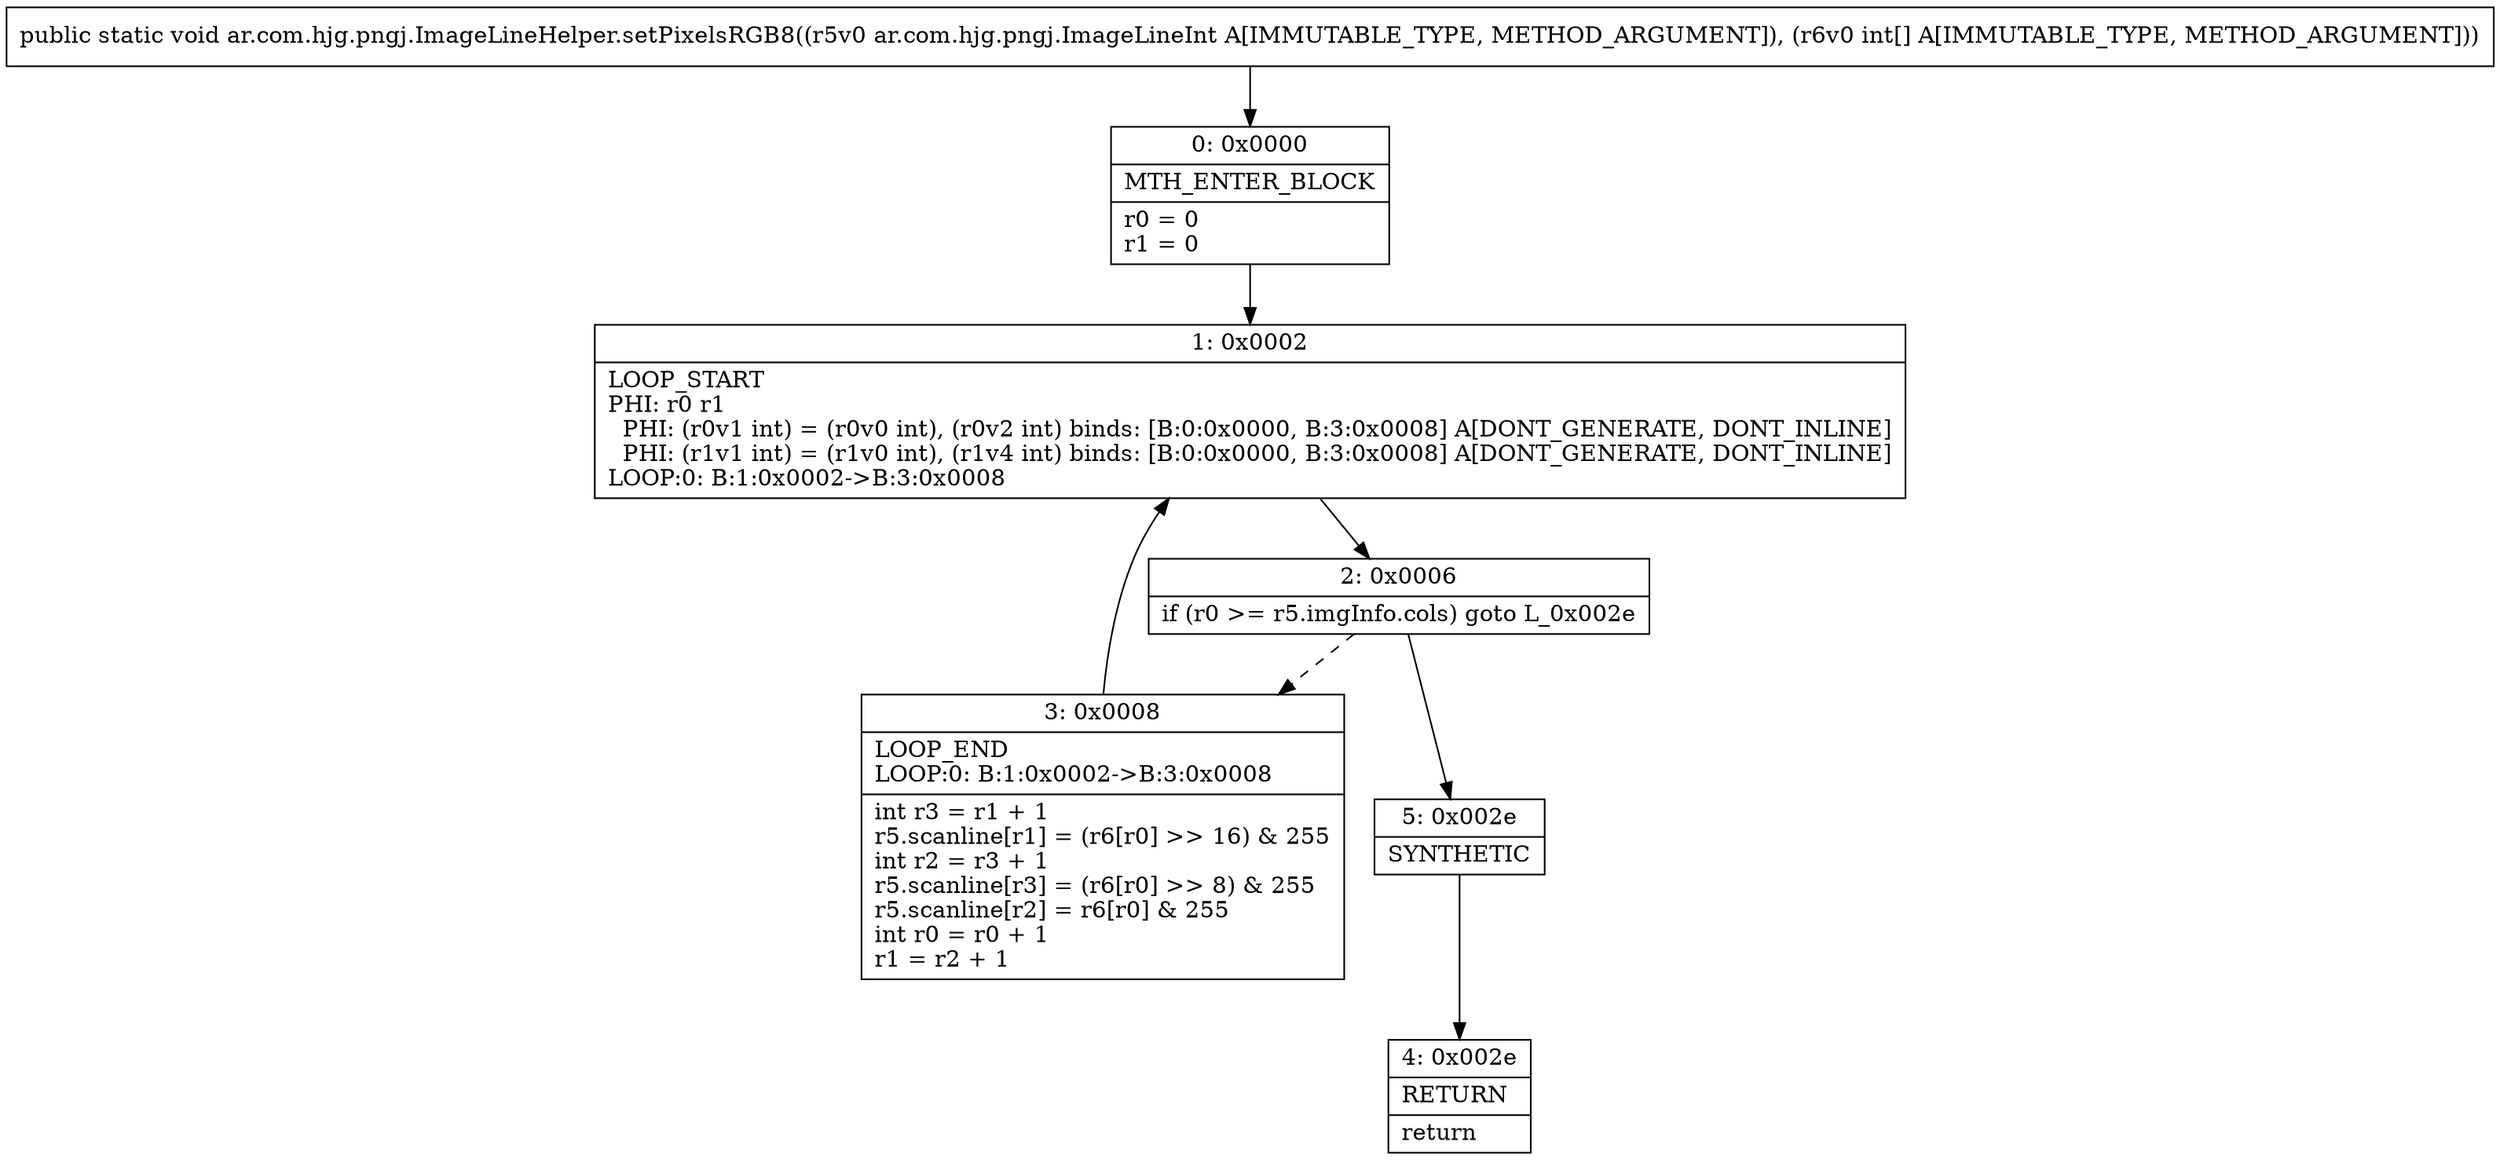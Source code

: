 digraph "CFG forar.com.hjg.pngj.ImageLineHelper.setPixelsRGB8(Lar\/com\/hjg\/pngj\/ImageLineInt;[I)V" {
Node_0 [shape=record,label="{0\:\ 0x0000|MTH_ENTER_BLOCK\l|r0 = 0\lr1 = 0\l}"];
Node_1 [shape=record,label="{1\:\ 0x0002|LOOP_START\lPHI: r0 r1 \l  PHI: (r0v1 int) = (r0v0 int), (r0v2 int) binds: [B:0:0x0000, B:3:0x0008] A[DONT_GENERATE, DONT_INLINE]\l  PHI: (r1v1 int) = (r1v0 int), (r1v4 int) binds: [B:0:0x0000, B:3:0x0008] A[DONT_GENERATE, DONT_INLINE]\lLOOP:0: B:1:0x0002\-\>B:3:0x0008\l}"];
Node_2 [shape=record,label="{2\:\ 0x0006|if (r0 \>= r5.imgInfo.cols) goto L_0x002e\l}"];
Node_3 [shape=record,label="{3\:\ 0x0008|LOOP_END\lLOOP:0: B:1:0x0002\-\>B:3:0x0008\l|int r3 = r1 + 1\lr5.scanline[r1] = (r6[r0] \>\> 16) & 255\lint r2 = r3 + 1\lr5.scanline[r3] = (r6[r0] \>\> 8) & 255\lr5.scanline[r2] = r6[r0] & 255\lint r0 = r0 + 1\lr1 = r2 + 1\l}"];
Node_4 [shape=record,label="{4\:\ 0x002e|RETURN\l|return\l}"];
Node_5 [shape=record,label="{5\:\ 0x002e|SYNTHETIC\l}"];
MethodNode[shape=record,label="{public static void ar.com.hjg.pngj.ImageLineHelper.setPixelsRGB8((r5v0 ar.com.hjg.pngj.ImageLineInt A[IMMUTABLE_TYPE, METHOD_ARGUMENT]), (r6v0 int[] A[IMMUTABLE_TYPE, METHOD_ARGUMENT])) }"];
MethodNode -> Node_0;
Node_0 -> Node_1;
Node_1 -> Node_2;
Node_2 -> Node_3[style=dashed];
Node_2 -> Node_5;
Node_3 -> Node_1;
Node_5 -> Node_4;
}

